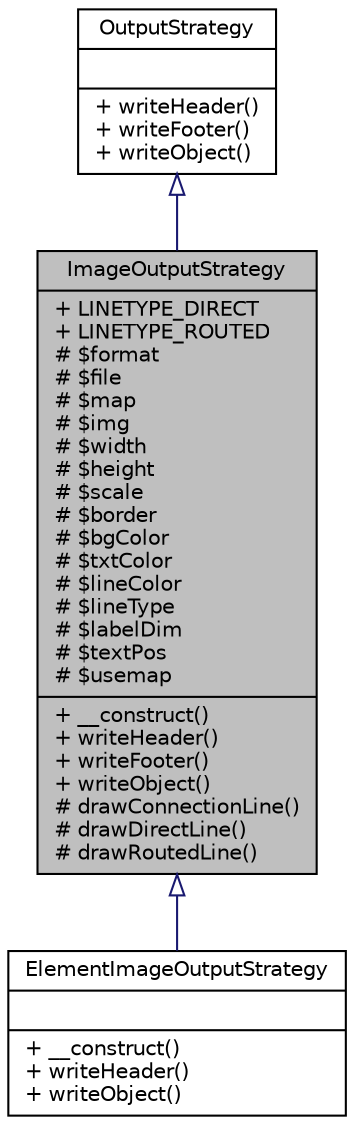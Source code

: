digraph "ImageOutputStrategy"
{
  edge [fontname="Helvetica",fontsize="10",labelfontname="Helvetica",labelfontsize="10"];
  node [fontname="Helvetica",fontsize="10",shape=record];
  Node0 [label="{ImageOutputStrategy\n|+ LINETYPE_DIRECT\l+ LINETYPE_ROUTED\l# $format\l# $file\l# $map\l# $img\l# $width\l# $height\l# $scale\l# $border\l# $bgColor\l# $txtColor\l# $lineColor\l# $lineType\l# $labelDim\l# $textPos\l# $usemap\l|+ __construct()\l+ writeHeader()\l+ writeFooter()\l+ writeObject()\l# drawConnectionLine()\l# drawDirectLine()\l# drawRoutedLine()\l}",height=0.2,width=0.4,color="black", fillcolor="grey75", style="filled", fontcolor="black"];
  Node1 -> Node0 [dir="back",color="midnightblue",fontsize="10",style="solid",arrowtail="onormal",fontname="Helvetica"];
  Node1 [label="{OutputStrategy\n||+ writeHeader()\l+ writeFooter()\l+ writeObject()\l}",height=0.2,width=0.4,color="black", fillcolor="white", style="filled",URL="$interfacewcmf_1_1lib_1_1persistence_1_1output_1_1_output_strategy.html",tooltip="OutputStrategy defines the interface for classes that write an object&#39;s content to a destination (cal..."];
  Node0 -> Node2 [dir="back",color="midnightblue",fontsize="10",style="solid",arrowtail="onormal",fontname="Helvetica"];
  Node2 [label="{ElementImageOutputStrategy\n||+ __construct()\l+ writeHeader()\l+ writeObject()\l}",height=0.2,width=0.4,color="black", fillcolor="white", style="filled",URL="$classwcmf_1_1lib_1_1model_1_1output_1_1_element_image_output_strategy.html",tooltip="ElementImageOutputStrategy outputs a tree of objects into an image file. "];
}
